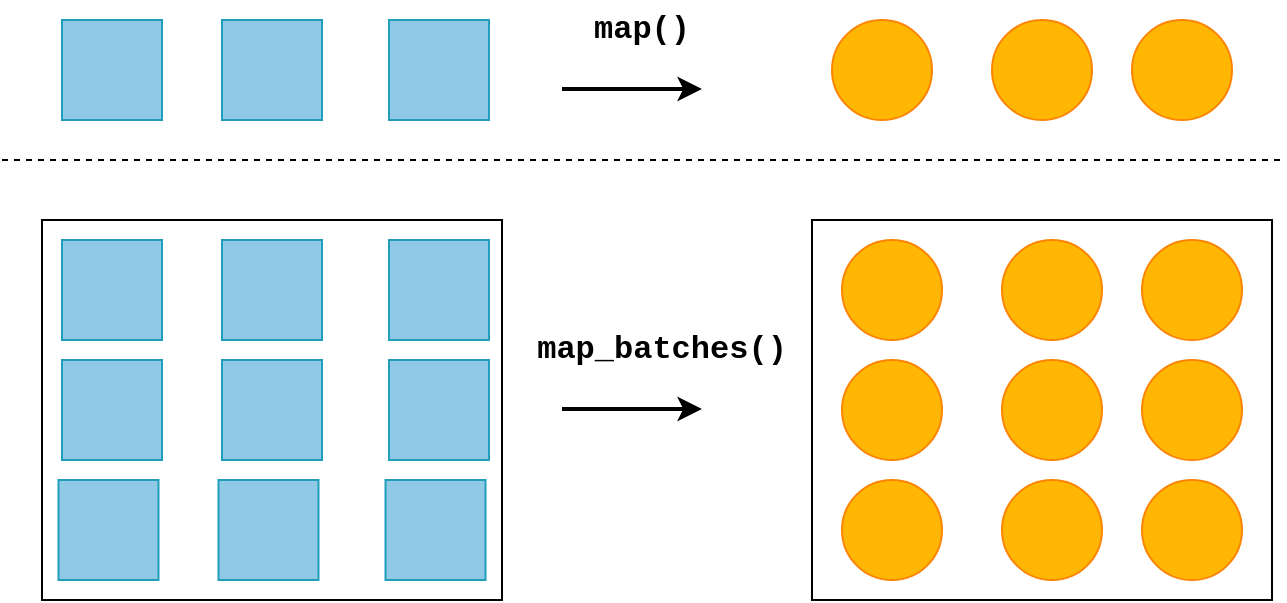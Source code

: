 <mxfile version="22.1.11" type="device">
  <diagram id="MLlP6V_1RyNyVy2EzV0r" name="第 1 页">
    <mxGraphModel dx="954" dy="617" grid="1" gridSize="10" guides="1" tooltips="1" connect="1" arrows="1" fold="1" page="1" pageScale="1" pageWidth="827" pageHeight="1169" math="0" shadow="0">
      <root>
        <mxCell id="0" />
        <mxCell id="1" parent="0" />
        <mxCell id="5ISlMRjvqGO4JHw_S9Gw-25" value="" style="rounded=0;whiteSpace=wrap;html=1;fontFamily=Courier New;fontSize=16;fillColor=none;" parent="1" vertex="1">
          <mxGeometry x="485" y="280" width="230" height="190" as="geometry" />
        </mxCell>
        <mxCell id="5ISlMRjvqGO4JHw_S9Gw-17" value="" style="rounded=0;whiteSpace=wrap;html=1;fontFamily=Courier New;fontSize=16;fillColor=none;" parent="1" vertex="1">
          <mxGeometry x="100" y="280" width="230" height="190" as="geometry" />
        </mxCell>
        <mxCell id="5ISlMRjvqGO4JHw_S9Gw-1" value="" style="whiteSpace=wrap;html=1;aspect=fixed;fillColor=#90C9E6;strokeColor=#219EBC;" parent="1" vertex="1">
          <mxGeometry x="110" y="180" width="50" height="50" as="geometry" />
        </mxCell>
        <mxCell id="5ISlMRjvqGO4JHw_S9Gw-2" value="" style="whiteSpace=wrap;html=1;aspect=fixed;fillColor=#90C9E6;strokeColor=#219EBC;" parent="1" vertex="1">
          <mxGeometry x="190" y="180" width="50" height="50" as="geometry" />
        </mxCell>
        <mxCell id="5ISlMRjvqGO4JHw_S9Gw-3" value="" style="whiteSpace=wrap;html=1;aspect=fixed;fillColor=#90C9E6;strokeColor=#219EBC;" parent="1" vertex="1">
          <mxGeometry x="273.5" y="180" width="50" height="50" as="geometry" />
        </mxCell>
        <mxCell id="5ISlMRjvqGO4JHw_S9Gw-4" value="" style="endArrow=classic;html=1;rounded=0;strokeWidth=2;" parent="1" edge="1">
          <mxGeometry width="50" height="50" relative="1" as="geometry">
            <mxPoint x="360" y="214.5" as="sourcePoint" />
            <mxPoint x="430" y="214.5" as="targetPoint" />
          </mxGeometry>
        </mxCell>
        <mxCell id="5ISlMRjvqGO4JHw_S9Gw-5" value="&lt;font face=&quot;Courier New&quot; style=&quot;font-size: 16px;&quot;&gt;&lt;b&gt;map()&lt;/b&gt;&lt;/font&gt;" style="text;html=1;strokeColor=none;fillColor=none;align=center;verticalAlign=middle;whiteSpace=wrap;rounded=0;" parent="1" vertex="1">
          <mxGeometry x="370" y="170" width="60" height="30" as="geometry" />
        </mxCell>
        <mxCell id="5ISlMRjvqGO4JHw_S9Gw-6" value="" style="ellipse;whiteSpace=wrap;html=1;aspect=fixed;fontFamily=Courier New;fontSize=16;fillColor=#FFB703;strokeColor=#FB8402;" parent="1" vertex="1">
          <mxGeometry x="495" y="180" width="50" height="50" as="geometry" />
        </mxCell>
        <mxCell id="5ISlMRjvqGO4JHw_S9Gw-7" value="" style="ellipse;whiteSpace=wrap;html=1;aspect=fixed;fontFamily=Courier New;fontSize=16;fillColor=#FFB703;strokeColor=#FB8402;" parent="1" vertex="1">
          <mxGeometry x="575" y="180" width="50" height="50" as="geometry" />
        </mxCell>
        <mxCell id="5ISlMRjvqGO4JHw_S9Gw-8" value="" style="ellipse;whiteSpace=wrap;html=1;aspect=fixed;fontFamily=Courier New;fontSize=16;fillColor=#FFB703;strokeColor=#FB8402;" parent="1" vertex="1">
          <mxGeometry x="645" y="180" width="50" height="50" as="geometry" />
        </mxCell>
        <mxCell id="5ISlMRjvqGO4JHw_S9Gw-9" value="" style="whiteSpace=wrap;html=1;aspect=fixed;fillColor=#90C9E6;strokeColor=#219EBC;" parent="1" vertex="1">
          <mxGeometry x="110" y="290" width="50" height="50" as="geometry" />
        </mxCell>
        <mxCell id="5ISlMRjvqGO4JHw_S9Gw-10" value="" style="whiteSpace=wrap;html=1;aspect=fixed;fillColor=#90C9E6;strokeColor=#219EBC;" parent="1" vertex="1">
          <mxGeometry x="190" y="290" width="50" height="50" as="geometry" />
        </mxCell>
        <mxCell id="5ISlMRjvqGO4JHw_S9Gw-11" value="" style="whiteSpace=wrap;html=1;aspect=fixed;fillColor=#90C9E6;strokeColor=#219EBC;" parent="1" vertex="1">
          <mxGeometry x="273.5" y="290" width="50" height="50" as="geometry" />
        </mxCell>
        <mxCell id="5ISlMRjvqGO4JHw_S9Gw-12" value="" style="endArrow=classic;html=1;rounded=0;strokeWidth=2;" parent="1" edge="1">
          <mxGeometry width="50" height="50" relative="1" as="geometry">
            <mxPoint x="360" y="374.5" as="sourcePoint" />
            <mxPoint x="430" y="374.5" as="targetPoint" />
          </mxGeometry>
        </mxCell>
        <mxCell id="5ISlMRjvqGO4JHw_S9Gw-13" value="&lt;font face=&quot;Courier New&quot; style=&quot;font-size: 16px;&quot;&gt;&lt;b&gt;map_batches()&lt;/b&gt;&lt;/font&gt;" style="text;html=1;strokeColor=none;fillColor=none;align=center;verticalAlign=middle;whiteSpace=wrap;rounded=0;" parent="1" vertex="1">
          <mxGeometry x="380" y="330" width="60" height="30" as="geometry" />
        </mxCell>
        <mxCell id="5ISlMRjvqGO4JHw_S9Gw-14" value="" style="ellipse;whiteSpace=wrap;html=1;aspect=fixed;fontFamily=Courier New;fontSize=16;fillColor=#FFB703;strokeColor=#FB8402;" parent="1" vertex="1">
          <mxGeometry x="500" y="290" width="50" height="50" as="geometry" />
        </mxCell>
        <mxCell id="5ISlMRjvqGO4JHw_S9Gw-15" value="" style="ellipse;whiteSpace=wrap;html=1;aspect=fixed;fontFamily=Courier New;fontSize=16;fillColor=#FFB703;strokeColor=#FB8402;" parent="1" vertex="1">
          <mxGeometry x="580" y="290" width="50" height="50" as="geometry" />
        </mxCell>
        <mxCell id="5ISlMRjvqGO4JHw_S9Gw-16" value="" style="ellipse;whiteSpace=wrap;html=1;aspect=fixed;fontFamily=Courier New;fontSize=16;fillColor=#FFB703;strokeColor=#FB8402;" parent="1" vertex="1">
          <mxGeometry x="650" y="290" width="50" height="50" as="geometry" />
        </mxCell>
        <mxCell id="5ISlMRjvqGO4JHw_S9Gw-18" value="" style="whiteSpace=wrap;html=1;aspect=fixed;fillColor=#90C9E6;strokeColor=#219EBC;" parent="1" vertex="1">
          <mxGeometry x="110" y="350" width="50" height="50" as="geometry" />
        </mxCell>
        <mxCell id="5ISlMRjvqGO4JHw_S9Gw-19" value="" style="whiteSpace=wrap;html=1;aspect=fixed;fillColor=#90C9E6;strokeColor=#219EBC;" parent="1" vertex="1">
          <mxGeometry x="190" y="350" width="50" height="50" as="geometry" />
        </mxCell>
        <mxCell id="5ISlMRjvqGO4JHw_S9Gw-20" value="" style="whiteSpace=wrap;html=1;aspect=fixed;fillColor=#90C9E6;strokeColor=#219EBC;" parent="1" vertex="1">
          <mxGeometry x="273.5" y="350" width="50" height="50" as="geometry" />
        </mxCell>
        <mxCell id="5ISlMRjvqGO4JHw_S9Gw-21" value="" style="whiteSpace=wrap;html=1;aspect=fixed;fillColor=#90C9E6;strokeColor=#219EBC;" parent="1" vertex="1">
          <mxGeometry x="108.25" y="410" width="50" height="50" as="geometry" />
        </mxCell>
        <mxCell id="5ISlMRjvqGO4JHw_S9Gw-22" value="" style="whiteSpace=wrap;html=1;aspect=fixed;fillColor=#90C9E6;strokeColor=#219EBC;" parent="1" vertex="1">
          <mxGeometry x="188.25" y="410" width="50" height="50" as="geometry" />
        </mxCell>
        <mxCell id="5ISlMRjvqGO4JHw_S9Gw-23" value="" style="whiteSpace=wrap;html=1;aspect=fixed;fillColor=#90C9E6;strokeColor=#219EBC;" parent="1" vertex="1">
          <mxGeometry x="271.75" y="410" width="50" height="50" as="geometry" />
        </mxCell>
        <mxCell id="5ISlMRjvqGO4JHw_S9Gw-26" value="" style="ellipse;whiteSpace=wrap;html=1;aspect=fixed;fontFamily=Courier New;fontSize=16;fillColor=#FFB703;strokeColor=#FB8402;" parent="1" vertex="1">
          <mxGeometry x="500" y="350" width="50" height="50" as="geometry" />
        </mxCell>
        <mxCell id="5ISlMRjvqGO4JHw_S9Gw-27" value="" style="ellipse;whiteSpace=wrap;html=1;aspect=fixed;fontFamily=Courier New;fontSize=16;fillColor=#FFB703;strokeColor=#FB8402;" parent="1" vertex="1">
          <mxGeometry x="580" y="350" width="50" height="50" as="geometry" />
        </mxCell>
        <mxCell id="5ISlMRjvqGO4JHw_S9Gw-28" value="" style="ellipse;whiteSpace=wrap;html=1;aspect=fixed;fontFamily=Courier New;fontSize=16;fillColor=#FFB703;strokeColor=#FB8402;" parent="1" vertex="1">
          <mxGeometry x="650" y="350" width="50" height="50" as="geometry" />
        </mxCell>
        <mxCell id="5ISlMRjvqGO4JHw_S9Gw-29" value="" style="ellipse;whiteSpace=wrap;html=1;aspect=fixed;fontFamily=Courier New;fontSize=16;fillColor=#FFB703;strokeColor=#FB8402;" parent="1" vertex="1">
          <mxGeometry x="500" y="410" width="50" height="50" as="geometry" />
        </mxCell>
        <mxCell id="5ISlMRjvqGO4JHw_S9Gw-30" value="" style="ellipse;whiteSpace=wrap;html=1;aspect=fixed;fontFamily=Courier New;fontSize=16;fillColor=#FFB703;strokeColor=#FB8402;" parent="1" vertex="1">
          <mxGeometry x="580" y="410" width="50" height="50" as="geometry" />
        </mxCell>
        <mxCell id="5ISlMRjvqGO4JHw_S9Gw-31" value="" style="ellipse;whiteSpace=wrap;html=1;aspect=fixed;fontFamily=Courier New;fontSize=16;fillColor=#FFB703;strokeColor=#FB8402;" parent="1" vertex="1">
          <mxGeometry x="650" y="410" width="50" height="50" as="geometry" />
        </mxCell>
        <mxCell id="5ISlMRjvqGO4JHw_S9Gw-32" value="" style="endArrow=none;dashed=1;html=1;rounded=0;fontFamily=Courier New;fontSize=16;" parent="1" edge="1">
          <mxGeometry width="50" height="50" relative="1" as="geometry">
            <mxPoint x="80" y="250" as="sourcePoint" />
            <mxPoint x="720" y="250" as="targetPoint" />
          </mxGeometry>
        </mxCell>
      </root>
    </mxGraphModel>
  </diagram>
</mxfile>
